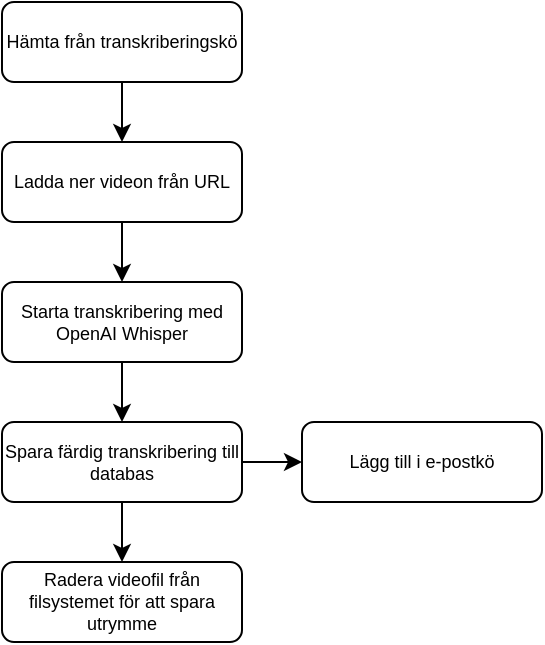 <mxfile version="24.0.4" type="github">
  <diagram id="C5RBs43oDa-KdzZeNtuy" name="Page-1">
    <mxGraphModel dx="939" dy="521" grid="1" gridSize="10" guides="1" tooltips="1" connect="1" arrows="1" fold="1" page="1" pageScale="1" pageWidth="827" pageHeight="1169" math="0" shadow="0">
      <root>
        <mxCell id="WIyWlLk6GJQsqaUBKTNV-0" />
        <mxCell id="WIyWlLk6GJQsqaUBKTNV-1" parent="WIyWlLk6GJQsqaUBKTNV-0" />
        <mxCell id="_XBkGqhqnQd2U8eVZXNx-2" value="" style="edgeStyle=orthogonalEdgeStyle;rounded=0;orthogonalLoop=1;jettySize=auto;html=1;" parent="WIyWlLk6GJQsqaUBKTNV-1" source="WIyWlLk6GJQsqaUBKTNV-3" target="_XBkGqhqnQd2U8eVZXNx-1" edge="1">
          <mxGeometry relative="1" as="geometry" />
        </mxCell>
        <mxCell id="WIyWlLk6GJQsqaUBKTNV-3" value="Hämta från transkriberingskö" style="rounded=1;whiteSpace=wrap;html=1;fontSize=9;glass=0;strokeWidth=1;shadow=0;" parent="WIyWlLk6GJQsqaUBKTNV-1" vertex="1">
          <mxGeometry x="40" y="40" width="120" height="40" as="geometry" />
        </mxCell>
        <mxCell id="_XBkGqhqnQd2U8eVZXNx-4" value="" style="edgeStyle=orthogonalEdgeStyle;rounded=0;orthogonalLoop=1;jettySize=auto;html=1;" parent="WIyWlLk6GJQsqaUBKTNV-1" source="_XBkGqhqnQd2U8eVZXNx-1" target="_XBkGqhqnQd2U8eVZXNx-3" edge="1">
          <mxGeometry relative="1" as="geometry" />
        </mxCell>
        <mxCell id="_XBkGqhqnQd2U8eVZXNx-1" value="Ladda ner videon från URL" style="rounded=1;whiteSpace=wrap;html=1;fontSize=9;glass=0;strokeWidth=1;shadow=0;" parent="WIyWlLk6GJQsqaUBKTNV-1" vertex="1">
          <mxGeometry x="40" y="110" width="120" height="40" as="geometry" />
        </mxCell>
        <mxCell id="_XBkGqhqnQd2U8eVZXNx-6" value="" style="edgeStyle=orthogonalEdgeStyle;rounded=0;orthogonalLoop=1;jettySize=auto;html=1;" parent="WIyWlLk6GJQsqaUBKTNV-1" source="_XBkGqhqnQd2U8eVZXNx-3" target="_XBkGqhqnQd2U8eVZXNx-5" edge="1">
          <mxGeometry relative="1" as="geometry" />
        </mxCell>
        <mxCell id="_XBkGqhqnQd2U8eVZXNx-3" value="Starta transkribering med OpenAI Whisper" style="rounded=1;whiteSpace=wrap;html=1;fontSize=9;glass=0;strokeWidth=1;shadow=0;" parent="WIyWlLk6GJQsqaUBKTNV-1" vertex="1">
          <mxGeometry x="40" y="180" width="120" height="40" as="geometry" />
        </mxCell>
        <mxCell id="_XBkGqhqnQd2U8eVZXNx-8" value="" style="edgeStyle=orthogonalEdgeStyle;rounded=0;orthogonalLoop=1;jettySize=auto;html=1;" parent="WIyWlLk6GJQsqaUBKTNV-1" source="_XBkGqhqnQd2U8eVZXNx-5" target="_XBkGqhqnQd2U8eVZXNx-7" edge="1">
          <mxGeometry relative="1" as="geometry" />
        </mxCell>
        <mxCell id="_XBkGqhqnQd2U8eVZXNx-11" value="" style="edgeStyle=orthogonalEdgeStyle;rounded=0;orthogonalLoop=1;jettySize=auto;html=1;" parent="WIyWlLk6GJQsqaUBKTNV-1" source="_XBkGqhqnQd2U8eVZXNx-5" target="_XBkGqhqnQd2U8eVZXNx-10" edge="1">
          <mxGeometry relative="1" as="geometry" />
        </mxCell>
        <mxCell id="_XBkGqhqnQd2U8eVZXNx-5" value="Spara färdig transkribering till databas" style="rounded=1;whiteSpace=wrap;html=1;fontSize=9;glass=0;strokeWidth=1;shadow=0;" parent="WIyWlLk6GJQsqaUBKTNV-1" vertex="1">
          <mxGeometry x="40" y="250" width="120" height="40" as="geometry" />
        </mxCell>
        <mxCell id="_XBkGqhqnQd2U8eVZXNx-7" value="Radera videofil från filsystemet för att spara utrymme" style="rounded=1;whiteSpace=wrap;html=1;fontSize=9;glass=0;strokeWidth=1;shadow=0;" parent="WIyWlLk6GJQsqaUBKTNV-1" vertex="1">
          <mxGeometry x="40" y="320" width="120" height="40" as="geometry" />
        </mxCell>
        <mxCell id="_XBkGqhqnQd2U8eVZXNx-10" value="Lägg till i e-postkö" style="rounded=1;whiteSpace=wrap;html=1;fontSize=9;glass=0;strokeWidth=1;shadow=0;" parent="WIyWlLk6GJQsqaUBKTNV-1" vertex="1">
          <mxGeometry x="190" y="250" width="120" height="40" as="geometry" />
        </mxCell>
      </root>
    </mxGraphModel>
  </diagram>
</mxfile>
